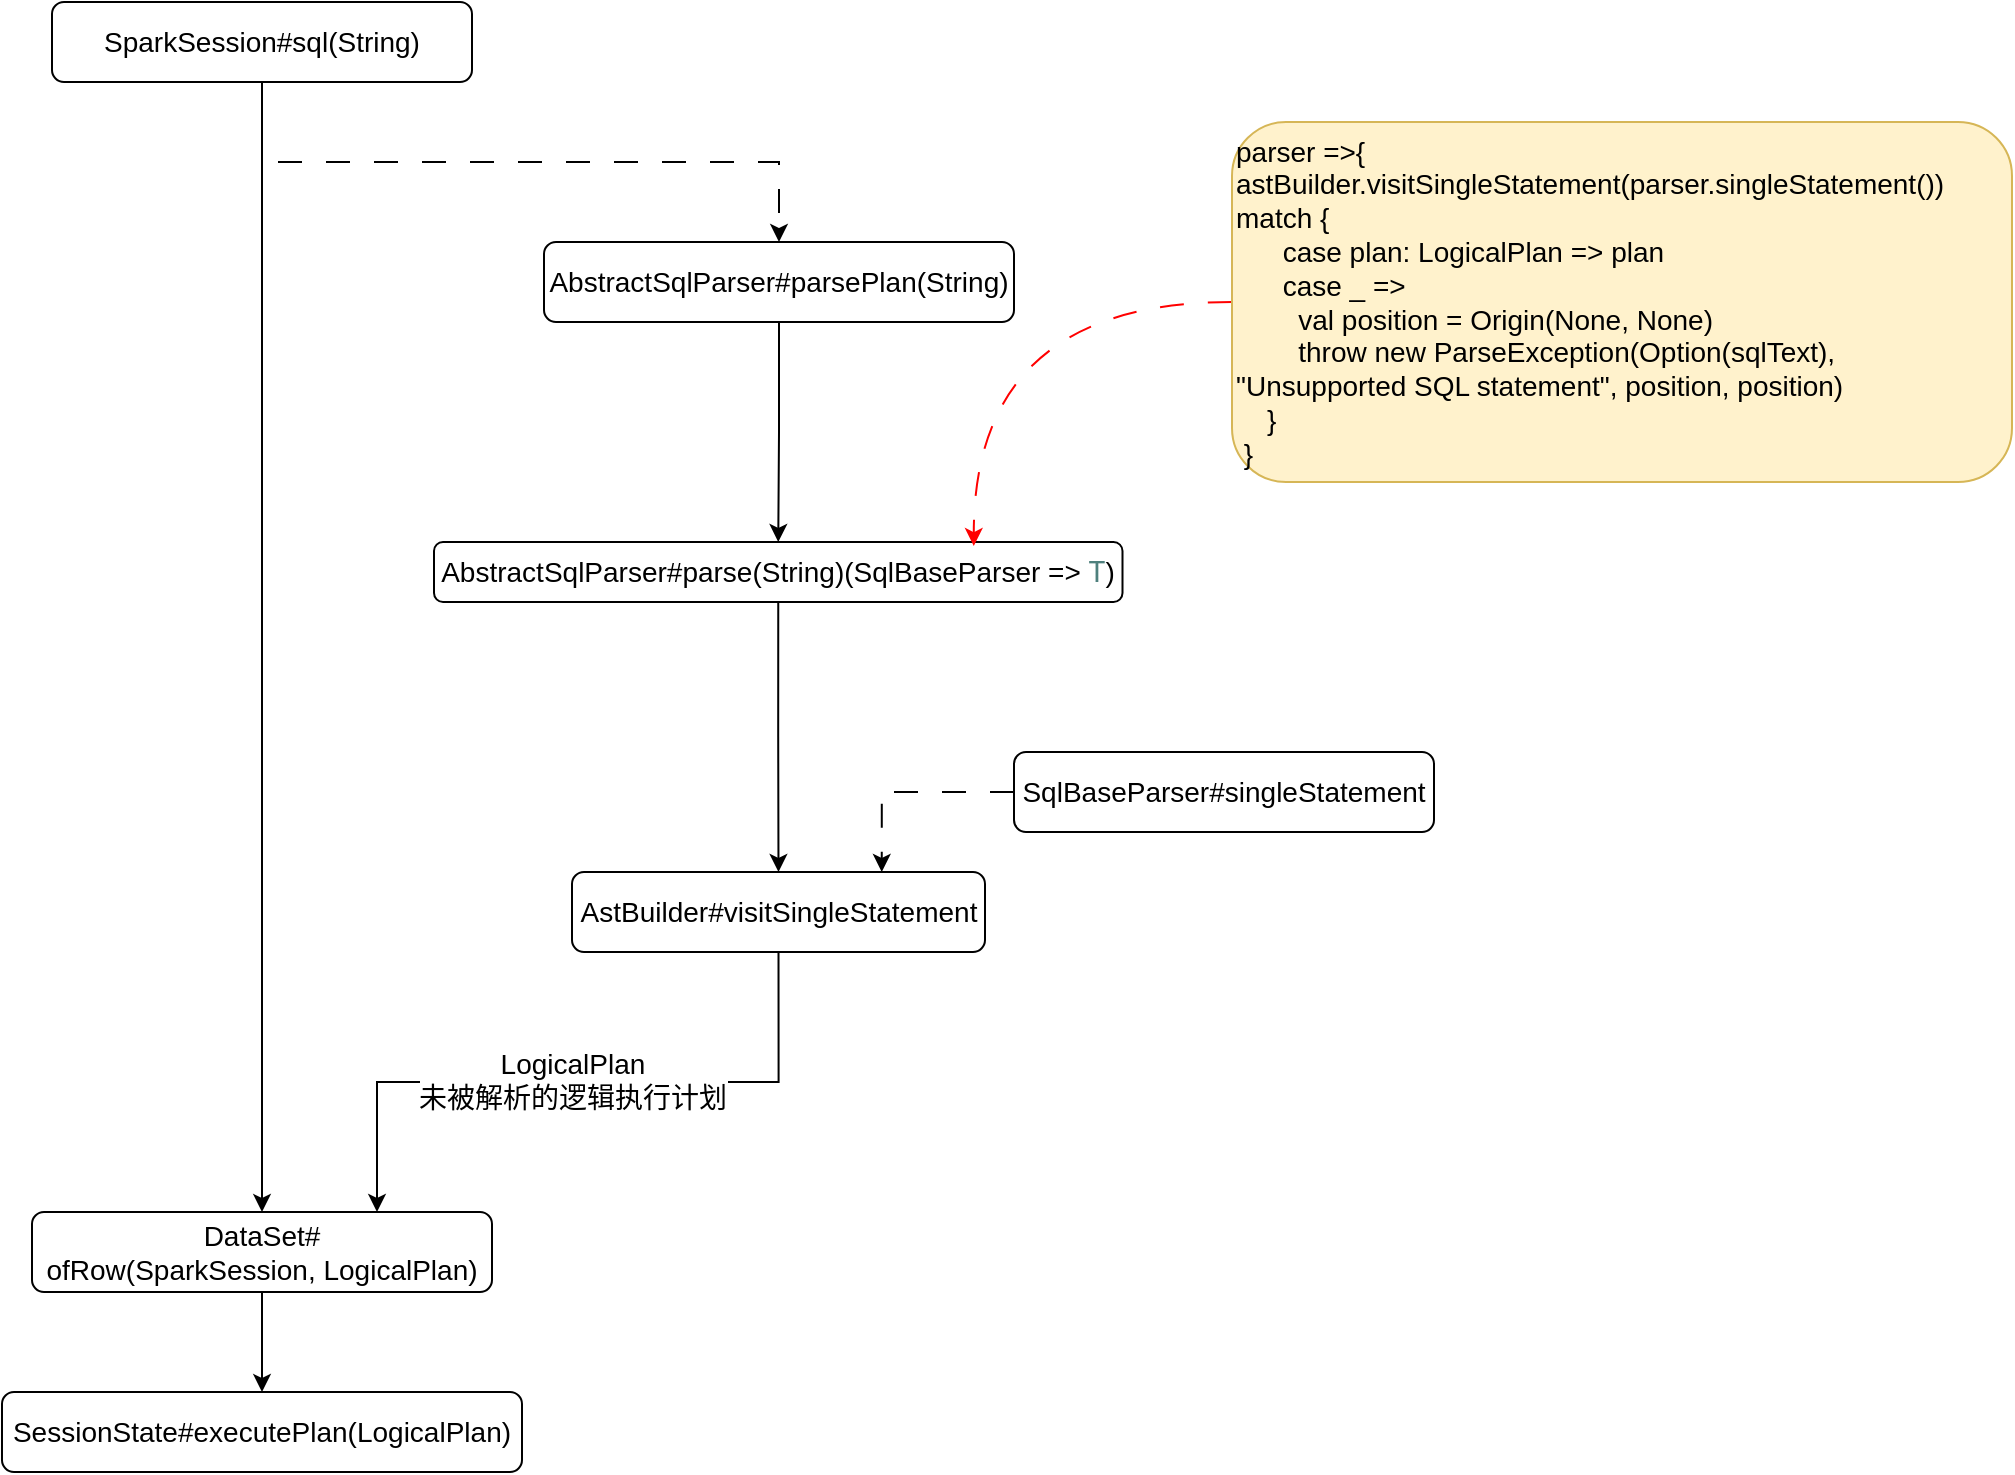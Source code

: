 <mxfile version="20.8.19" type="github">
  <diagram name="Spark  SQL执行流程" id="dEqnPz7Te2CZXSZK34e1">
    <mxGraphModel dx="1058" dy="492" grid="1" gridSize="10" guides="1" tooltips="1" connect="1" arrows="1" fold="1" page="1" pageScale="1" pageWidth="827" pageHeight="1169" math="0" shadow="0">
      <root>
        <mxCell id="0" />
        <mxCell id="1" parent="0" />
        <mxCell id="THCTk6hH6egYFEfsFXks-5" style="edgeStyle=orthogonalEdgeStyle;rounded=0;orthogonalLoop=1;jettySize=auto;html=1;exitX=0.5;exitY=1;exitDx=0;exitDy=0;fontSize=14;" edge="1" parent="1" source="THCTk6hH6egYFEfsFXks-1" target="THCTk6hH6egYFEfsFXks-4">
          <mxGeometry relative="1" as="geometry" />
        </mxCell>
        <mxCell id="THCTk6hH6egYFEfsFXks-8" style="edgeStyle=orthogonalEdgeStyle;rounded=0;orthogonalLoop=1;jettySize=auto;html=1;exitX=0.5;exitY=1;exitDx=0;exitDy=0;entryX=0.5;entryY=0;entryDx=0;entryDy=0;fontSize=14;dashed=1;dashPattern=12 12;" edge="1" parent="1" source="THCTk6hH6egYFEfsFXks-1" target="THCTk6hH6egYFEfsFXks-6">
          <mxGeometry relative="1" as="geometry" />
        </mxCell>
        <mxCell id="THCTk6hH6egYFEfsFXks-1" value="SparkSession#sql(String)" style="rounded=1;whiteSpace=wrap;html=1;fontSize=14;" vertex="1" parent="1">
          <mxGeometry x="50" y="30" width="210" height="40" as="geometry" />
        </mxCell>
        <mxCell id="THCTk6hH6egYFEfsFXks-18" style="edgeStyle=orthogonalEdgeStyle;rounded=0;orthogonalLoop=1;jettySize=auto;html=1;exitX=0.5;exitY=1;exitDx=0;exitDy=0;entryX=0.5;entryY=0;entryDx=0;entryDy=0;fontSize=14;" edge="1" parent="1" source="THCTk6hH6egYFEfsFXks-4" target="THCTk6hH6egYFEfsFXks-17">
          <mxGeometry relative="1" as="geometry" />
        </mxCell>
        <mxCell id="THCTk6hH6egYFEfsFXks-4" value="DataSet#&lt;br&gt;ofRow(SparkSession,&amp;nbsp;LogicalPlan)" style="rounded=1;whiteSpace=wrap;html=1;fontSize=14;" vertex="1" parent="1">
          <mxGeometry x="40" y="635" width="230" height="40" as="geometry" />
        </mxCell>
        <mxCell id="THCTk6hH6egYFEfsFXks-20" style="edgeStyle=orthogonalEdgeStyle;rounded=0;orthogonalLoop=1;jettySize=auto;html=1;exitX=0.5;exitY=1;exitDx=0;exitDy=0;entryX=0.5;entryY=0;entryDx=0;entryDy=0;fontSize=14;" edge="1" parent="1" source="THCTk6hH6egYFEfsFXks-6" target="THCTk6hH6egYFEfsFXks-19">
          <mxGeometry relative="1" as="geometry" />
        </mxCell>
        <mxCell id="THCTk6hH6egYFEfsFXks-6" value="AbstractSqlParser#parsePlan(String)" style="whiteSpace=wrap;html=1;fontSize=14;rounded=1;" vertex="1" parent="1">
          <mxGeometry x="296" y="150" width="235" height="40" as="geometry" />
        </mxCell>
        <mxCell id="THCTk6hH6egYFEfsFXks-15" style="edgeStyle=orthogonalEdgeStyle;rounded=0;orthogonalLoop=1;jettySize=auto;html=1;exitX=0.5;exitY=1;exitDx=0;exitDy=0;entryX=0.75;entryY=0;entryDx=0;entryDy=0;fontSize=14;" edge="1" parent="1" source="THCTk6hH6egYFEfsFXks-9" target="THCTk6hH6egYFEfsFXks-4">
          <mxGeometry relative="1" as="geometry" />
        </mxCell>
        <mxCell id="THCTk6hH6egYFEfsFXks-16" value="LogicalPlan&lt;br&gt;未被解析的逻辑执行计划" style="edgeLabel;html=1;align=center;verticalAlign=middle;resizable=0;points=[];fontSize=14;" vertex="1" connectable="0" parent="THCTk6hH6egYFEfsFXks-15">
          <mxGeometry x="0.193" y="-1" relative="1" as="geometry">
            <mxPoint x="29" as="offset" />
          </mxGeometry>
        </mxCell>
        <mxCell id="THCTk6hH6egYFEfsFXks-9" value="AstBuilder#visitSingleStatement" style="whiteSpace=wrap;html=1;fontSize=14;rounded=1;" vertex="1" parent="1">
          <mxGeometry x="310" y="465" width="206.5" height="40" as="geometry" />
        </mxCell>
        <mxCell id="THCTk6hH6egYFEfsFXks-14" style="edgeStyle=orthogonalEdgeStyle;rounded=0;orthogonalLoop=1;jettySize=auto;html=1;exitX=0;exitY=0.5;exitDx=0;exitDy=0;entryX=0.75;entryY=0;entryDx=0;entryDy=0;fontSize=14;dashed=1;dashPattern=12 12;" edge="1" parent="1" source="THCTk6hH6egYFEfsFXks-12" target="THCTk6hH6egYFEfsFXks-9">
          <mxGeometry relative="1" as="geometry" />
        </mxCell>
        <mxCell id="THCTk6hH6egYFEfsFXks-12" value="SqlBaseParser#singleStatement" style="whiteSpace=wrap;html=1;fontSize=14;rounded=1;" vertex="1" parent="1">
          <mxGeometry x="531" y="405" width="210" height="40" as="geometry" />
        </mxCell>
        <mxCell id="THCTk6hH6egYFEfsFXks-17" value="SessionState#executePlan(LogicalPlan&lt;span style=&quot;background-color: initial;&quot;&gt;)&lt;/span&gt;" style="rounded=1;whiteSpace=wrap;html=1;fontSize=14;" vertex="1" parent="1">
          <mxGeometry x="25" y="725" width="260" height="40" as="geometry" />
        </mxCell>
        <mxCell id="THCTk6hH6egYFEfsFXks-21" style="edgeStyle=orthogonalEdgeStyle;rounded=0;orthogonalLoop=1;jettySize=auto;html=1;exitX=0.5;exitY=1;exitDx=0;exitDy=0;entryX=0.5;entryY=0;entryDx=0;entryDy=0;fontSize=14;" edge="1" parent="1" source="THCTk6hH6egYFEfsFXks-19" target="THCTk6hH6egYFEfsFXks-9">
          <mxGeometry relative="1" as="geometry" />
        </mxCell>
        <mxCell id="THCTk6hH6egYFEfsFXks-19" value="AbstractSqlParser#parse(String)(SqlBaseParser =&amp;gt; &lt;span style=&quot;font-family: &amp;quot;JetBrains Mono&amp;quot;, monospace; font-size: 10.5pt; color: rgb(78, 128, 125);&quot;&gt;T&lt;/span&gt;&lt;span style=&quot;background-color: initial;&quot;&gt;)&lt;/span&gt;" style="whiteSpace=wrap;html=1;fontSize=14;rounded=1;" vertex="1" parent="1">
          <mxGeometry x="241" y="300" width="344.25" height="30" as="geometry" />
        </mxCell>
        <mxCell id="THCTk6hH6egYFEfsFXks-23" style="edgeStyle=orthogonalEdgeStyle;rounded=0;orthogonalLoop=1;jettySize=auto;html=1;exitX=0;exitY=0.5;exitDx=0;exitDy=0;entryX=0.784;entryY=0.067;entryDx=0;entryDy=0;entryPerimeter=0;fontSize=14;curved=1;dashed=1;dashPattern=12 12;strokeColor=#FF0000;" edge="1" parent="1" source="THCTk6hH6egYFEfsFXks-22" target="THCTk6hH6egYFEfsFXks-19">
          <mxGeometry relative="1" as="geometry" />
        </mxCell>
        <mxCell id="THCTk6hH6egYFEfsFXks-22" value="&lt;div&gt;parser =&amp;gt;{&lt;/div&gt;&lt;div&gt;&lt;span style=&quot;background-color: initial;&quot;&gt;astBuilder.visitSingleStatement(parser.singleStatement()) match {&lt;/span&gt;&lt;/div&gt;&lt;div&gt;&amp;nbsp; &amp;nbsp; &amp;nbsp; case plan: LogicalPlan =&amp;gt; plan&lt;/div&gt;&lt;div&gt;&amp;nbsp; &amp;nbsp; &amp;nbsp; case _ =&amp;gt;&lt;/div&gt;&lt;div&gt;&amp;nbsp; &amp;nbsp; &amp;nbsp; &amp;nbsp; val position = Origin(None, None)&lt;/div&gt;&lt;div&gt;&amp;nbsp; &amp;nbsp; &amp;nbsp; &amp;nbsp; throw new ParseException(Option(sqlText), &quot;Unsupported SQL statement&quot;, position, position)&lt;/div&gt;&lt;div&gt;&amp;nbsp; &amp;nbsp; }&lt;/div&gt;&lt;div&gt;&amp;nbsp;}&lt;/div&gt;" style="whiteSpace=wrap;html=1;fontSize=14;rounded=1;align=left;fillColor=#fff2cc;strokeColor=#d6b656;" vertex="1" parent="1">
          <mxGeometry x="640" y="90" width="390" height="180" as="geometry" />
        </mxCell>
      </root>
    </mxGraphModel>
  </diagram>
</mxfile>
